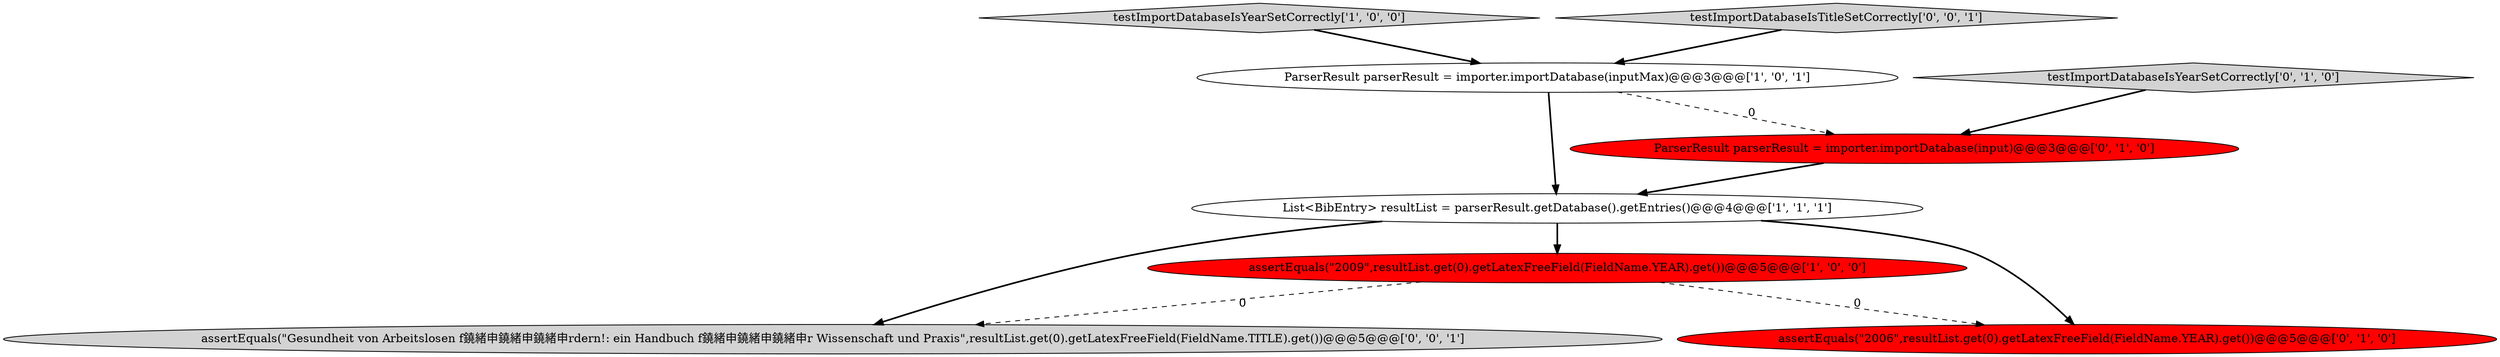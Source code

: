 digraph {
3 [style = filled, label = "testImportDatabaseIsYearSetCorrectly['1', '0', '0']", fillcolor = lightgray, shape = diamond image = "AAA0AAABBB1BBB"];
8 [style = filled, label = "testImportDatabaseIsTitleSetCorrectly['0', '0', '1']", fillcolor = lightgray, shape = diamond image = "AAA0AAABBB3BBB"];
7 [style = filled, label = "assertEquals(\"Gesundheit von Arbeitslosen f鐃緒申鐃緒申鐃緒申rdern!: ein Handbuch f鐃緒申鐃緒申鐃緒申r Wissenschaft und Praxis\",resultList.get(0).getLatexFreeField(FieldName.TITLE).get())@@@5@@@['0', '0', '1']", fillcolor = lightgray, shape = ellipse image = "AAA0AAABBB3BBB"];
0 [style = filled, label = "List<BibEntry> resultList = parserResult.getDatabase().getEntries()@@@4@@@['1', '1', '1']", fillcolor = white, shape = ellipse image = "AAA0AAABBB1BBB"];
6 [style = filled, label = "testImportDatabaseIsYearSetCorrectly['0', '1', '0']", fillcolor = lightgray, shape = diamond image = "AAA0AAABBB2BBB"];
5 [style = filled, label = "assertEquals(\"2006\",resultList.get(0).getLatexFreeField(FieldName.YEAR).get())@@@5@@@['0', '1', '0']", fillcolor = red, shape = ellipse image = "AAA1AAABBB2BBB"];
2 [style = filled, label = "assertEquals(\"2009\",resultList.get(0).getLatexFreeField(FieldName.YEAR).get())@@@5@@@['1', '0', '0']", fillcolor = red, shape = ellipse image = "AAA1AAABBB1BBB"];
1 [style = filled, label = "ParserResult parserResult = importer.importDatabase(inputMax)@@@3@@@['1', '0', '1']", fillcolor = white, shape = ellipse image = "AAA0AAABBB1BBB"];
4 [style = filled, label = "ParserResult parserResult = importer.importDatabase(input)@@@3@@@['0', '1', '0']", fillcolor = red, shape = ellipse image = "AAA1AAABBB2BBB"];
1->4 [style = dashed, label="0"];
8->1 [style = bold, label=""];
6->4 [style = bold, label=""];
2->5 [style = dashed, label="0"];
0->2 [style = bold, label=""];
1->0 [style = bold, label=""];
3->1 [style = bold, label=""];
2->7 [style = dashed, label="0"];
4->0 [style = bold, label=""];
0->5 [style = bold, label=""];
0->7 [style = bold, label=""];
}
